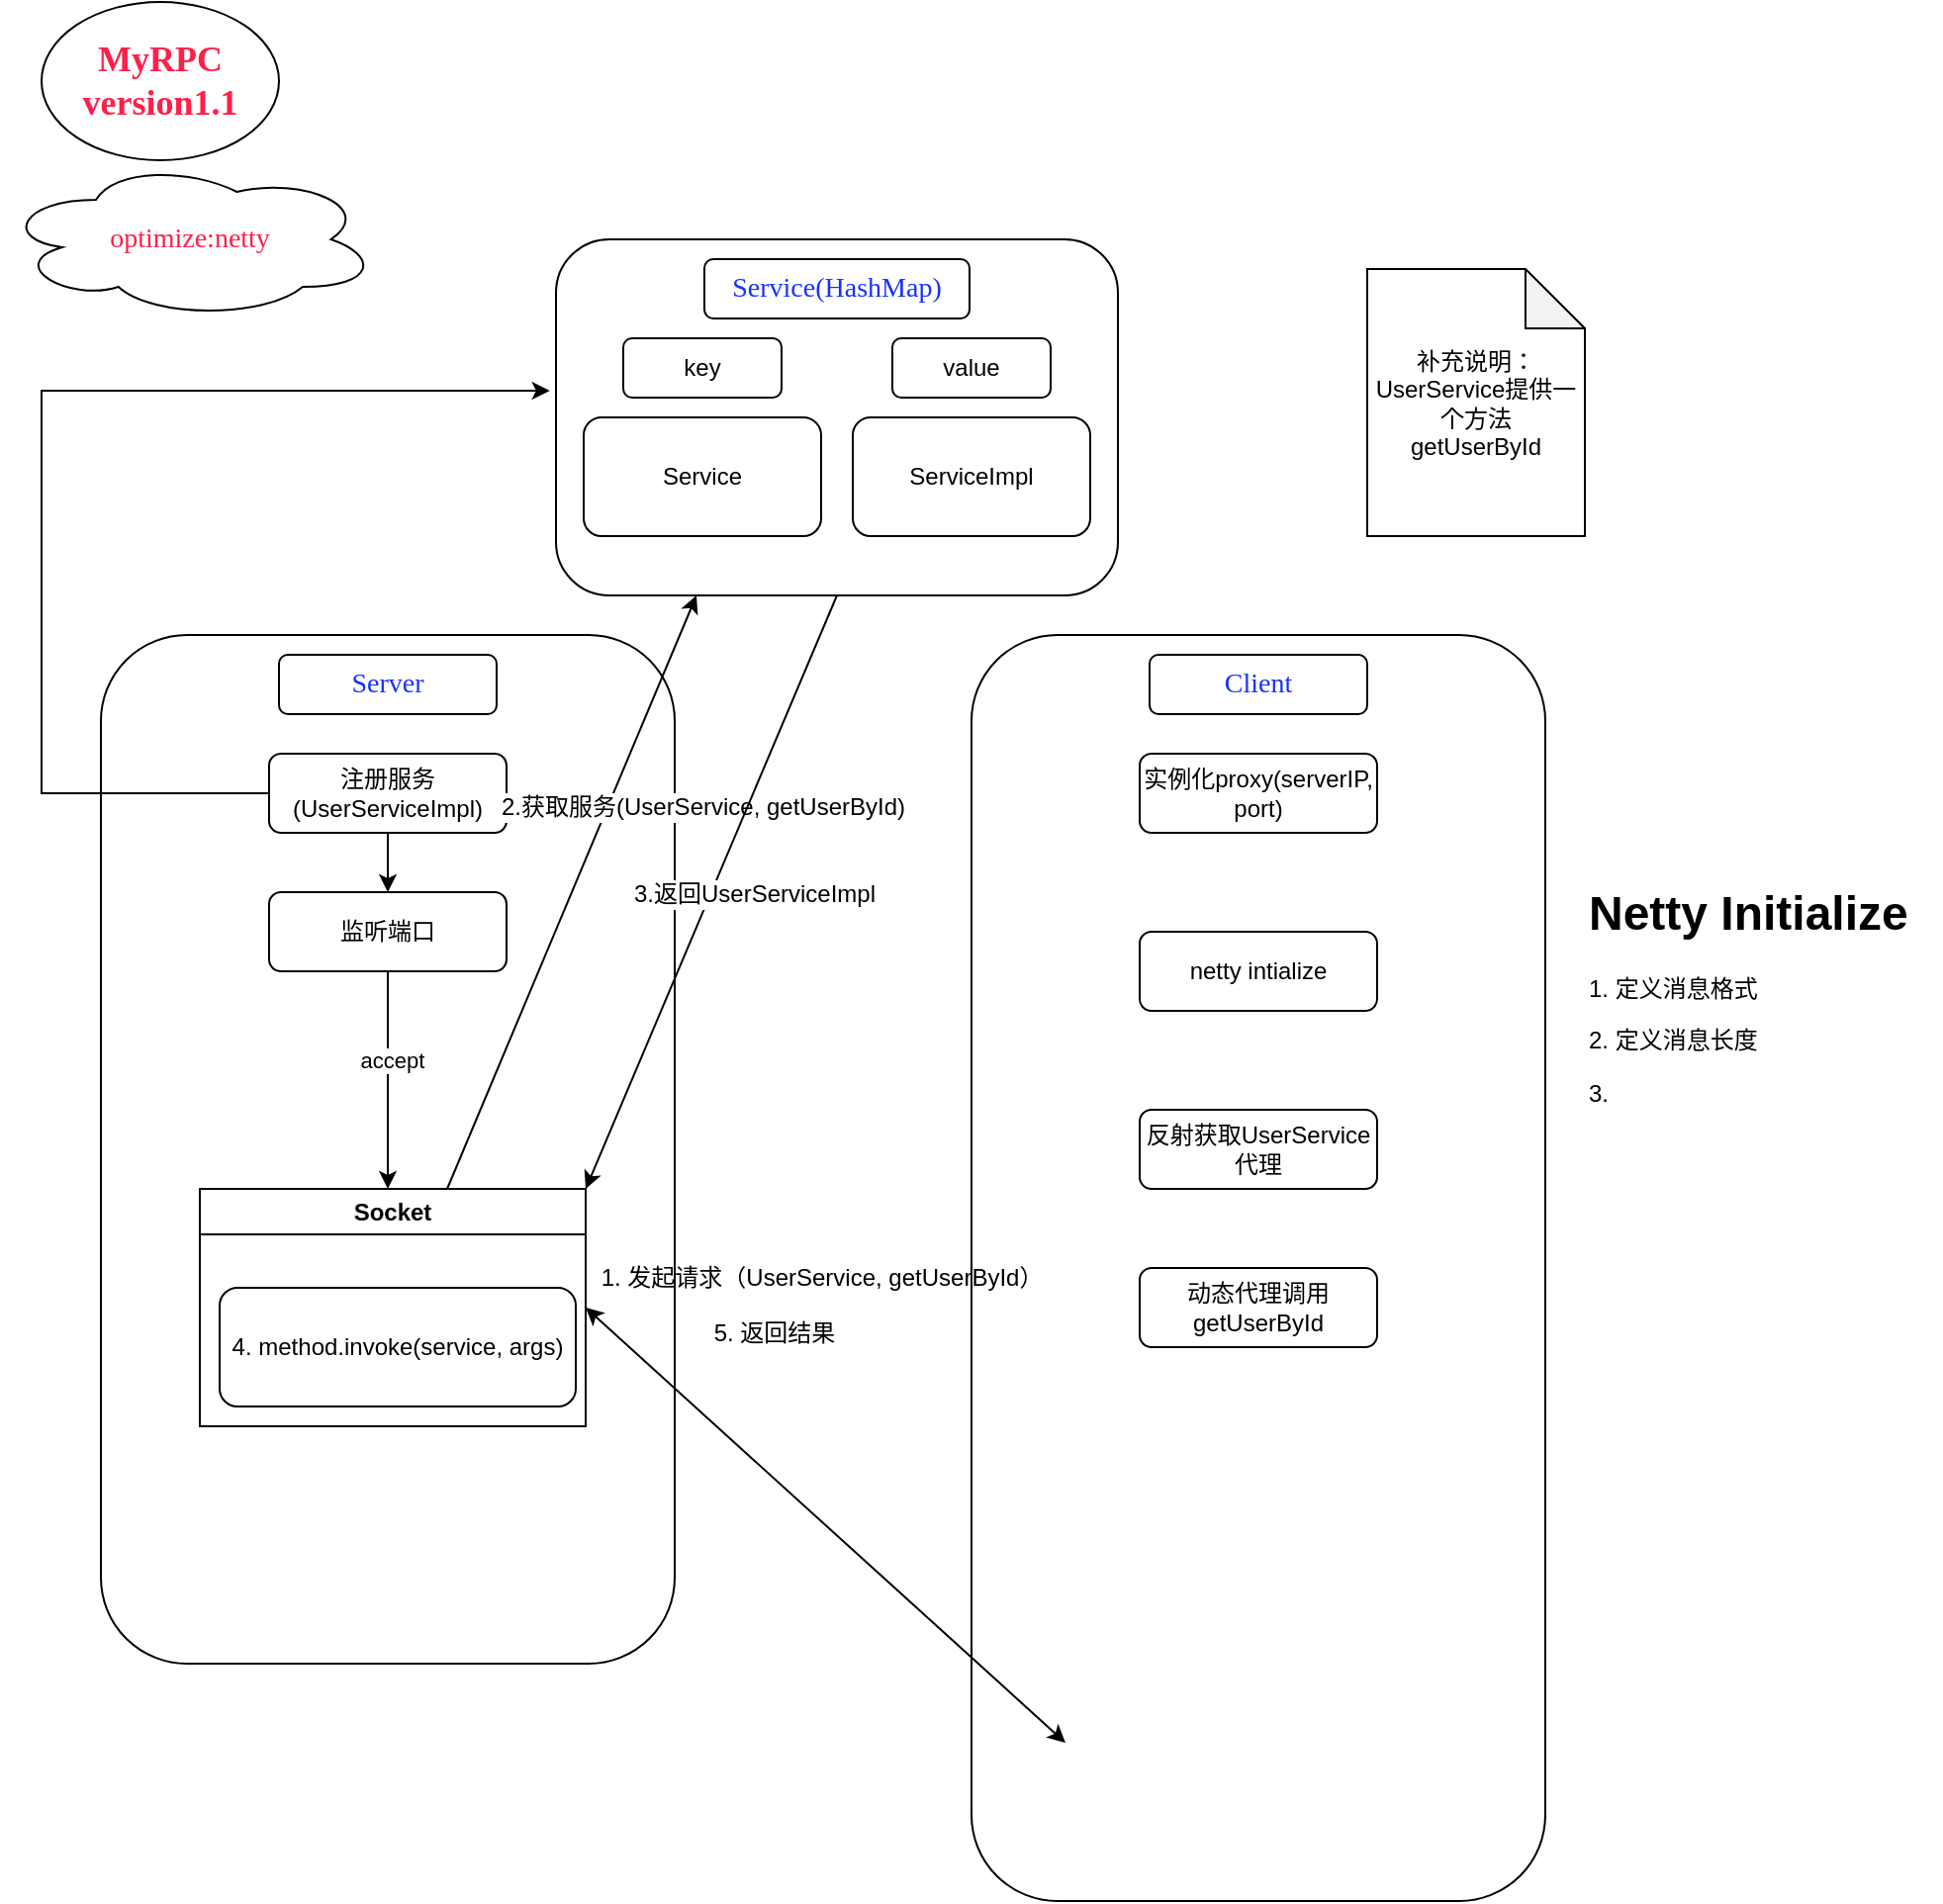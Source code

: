 <mxfile version="26.0.6">
  <diagram name="第 1 页" id="ktQa5jGP8iR777jaCJb1">
    <mxGraphModel dx="1050" dy="1726" grid="1" gridSize="10" guides="1" tooltips="1" connect="1" arrows="1" fold="1" page="1" pageScale="1" pageWidth="827" pageHeight="1169" math="0" shadow="0">
      <root>
        <mxCell id="0" />
        <mxCell id="1" parent="0" />
        <mxCell id="SFvJYZZP8eGJ6HeCGlno-1" value="&lt;div&gt;&lt;br&gt;&lt;/div&gt;" style="rounded=1;whiteSpace=wrap;html=1;" vertex="1" parent="1">
          <mxGeometry x="280" y="40" width="284" height="180" as="geometry" />
        </mxCell>
        <mxCell id="SFvJYZZP8eGJ6HeCGlno-2" value="&lt;font color=&quot;#1930ff&quot; style=&quot;font-size: 14px;&quot; face=&quot;Comic Sans MS&quot;&gt;Service(HashMap)&lt;/font&gt;" style="rounded=1;whiteSpace=wrap;html=1;" vertex="1" parent="1">
          <mxGeometry x="355" y="50" width="134" height="30" as="geometry" />
        </mxCell>
        <mxCell id="SFvJYZZP8eGJ6HeCGlno-3" value="Service" style="rounded=1;whiteSpace=wrap;html=1;" vertex="1" parent="1">
          <mxGeometry x="294" y="130" width="120" height="60" as="geometry" />
        </mxCell>
        <mxCell id="SFvJYZZP8eGJ6HeCGlno-4" value="ServiceImpl" style="rounded=1;whiteSpace=wrap;html=1;" vertex="1" parent="1">
          <mxGeometry x="430" y="130" width="120" height="60" as="geometry" />
        </mxCell>
        <mxCell id="SFvJYZZP8eGJ6HeCGlno-5" value="key" style="rounded=1;whiteSpace=wrap;html=1;" vertex="1" parent="1">
          <mxGeometry x="314" y="90" width="80" height="30" as="geometry" />
        </mxCell>
        <mxCell id="SFvJYZZP8eGJ6HeCGlno-6" value="value" style="rounded=1;whiteSpace=wrap;html=1;" vertex="1" parent="1">
          <mxGeometry x="450" y="90" width="80" height="30" as="geometry" />
        </mxCell>
        <mxCell id="SFvJYZZP8eGJ6HeCGlno-7" value="" style="rounded=1;whiteSpace=wrap;html=1;" vertex="1" parent="1">
          <mxGeometry x="50" y="240" width="290" height="520" as="geometry" />
        </mxCell>
        <mxCell id="SFvJYZZP8eGJ6HeCGlno-8" value="" style="rounded=1;whiteSpace=wrap;html=1;" vertex="1" parent="1">
          <mxGeometry x="490" y="240" width="290" height="640" as="geometry" />
        </mxCell>
        <mxCell id="SFvJYZZP8eGJ6HeCGlno-9" value="&lt;font face=&quot;Comic Sans MS&quot; color=&quot;#1930ff&quot; style=&quot;font-size: 14px;&quot;&gt;Server&lt;/font&gt;" style="rounded=1;whiteSpace=wrap;html=1;" vertex="1" parent="1">
          <mxGeometry x="140" y="250" width="110" height="30" as="geometry" />
        </mxCell>
        <mxCell id="SFvJYZZP8eGJ6HeCGlno-10" value="&lt;font style=&quot;font-size: 14px;&quot; color=&quot;#1930ff&quot; face=&quot;Comic Sans MS&quot;&gt;Client&lt;/font&gt;" style="rounded=1;whiteSpace=wrap;html=1;" vertex="1" parent="1">
          <mxGeometry x="580" y="250" width="110" height="30" as="geometry" />
        </mxCell>
        <mxCell id="SFvJYZZP8eGJ6HeCGlno-11" value="&lt;h2&gt;&lt;font color=&quot;#ff1f4b&quot; style=&quot;font-size: 18px;&quot; face=&quot;Comic Sans MS&quot;&gt;MyRPC&lt;br&gt;version1.1&lt;/font&gt;&lt;/h2&gt;" style="ellipse;whiteSpace=wrap;html=1;" vertex="1" parent="1">
          <mxGeometry x="20" y="-80" width="120" height="80" as="geometry" />
        </mxCell>
        <mxCell id="SFvJYZZP8eGJ6HeCGlno-12" value="" style="edgeStyle=orthogonalEdgeStyle;rounded=0;orthogonalLoop=1;jettySize=auto;html=1;entryX=-0.011;entryY=0.425;entryDx=0;entryDy=0;entryPerimeter=0;" edge="1" parent="1" source="SFvJYZZP8eGJ6HeCGlno-14" target="SFvJYZZP8eGJ6HeCGlno-1">
          <mxGeometry relative="1" as="geometry">
            <mxPoint x="60" y="130" as="targetPoint" />
            <Array as="points">
              <mxPoint x="20" y="320" />
              <mxPoint x="20" y="116" />
            </Array>
          </mxGeometry>
        </mxCell>
        <mxCell id="SFvJYZZP8eGJ6HeCGlno-13" value="" style="edgeStyle=orthogonalEdgeStyle;rounded=0;orthogonalLoop=1;jettySize=auto;html=1;" edge="1" parent="1" source="SFvJYZZP8eGJ6HeCGlno-14" target="SFvJYZZP8eGJ6HeCGlno-24">
          <mxGeometry relative="1" as="geometry" />
        </mxCell>
        <mxCell id="SFvJYZZP8eGJ6HeCGlno-14" value="注册服务(UserServiceImpl)" style="rounded=1;whiteSpace=wrap;html=1;" vertex="1" parent="1">
          <mxGeometry x="135" y="300" width="120" height="40" as="geometry" />
        </mxCell>
        <mxCell id="SFvJYZZP8eGJ6HeCGlno-16" value="实例化proxy(serverIP, port)" style="rounded=1;whiteSpace=wrap;html=1;" vertex="1" parent="1">
          <mxGeometry x="575" y="300" width="120" height="40" as="geometry" />
        </mxCell>
        <mxCell id="SFvJYZZP8eGJ6HeCGlno-18" value="反射获取UserService代理" style="rounded=1;whiteSpace=wrap;html=1;" vertex="1" parent="1">
          <mxGeometry x="575" y="480" width="120" height="40" as="geometry" />
        </mxCell>
        <mxCell id="SFvJYZZP8eGJ6HeCGlno-19" value="补充说明：&lt;div&gt;UserService提供一个方法&lt;/div&gt;&lt;div&gt;getUserById&lt;/div&gt;" style="shape=note;whiteSpace=wrap;html=1;backgroundOutline=1;darkOpacity=0.05;" vertex="1" parent="1">
          <mxGeometry x="690" y="55" width="110" height="135" as="geometry" />
        </mxCell>
        <mxCell id="SFvJYZZP8eGJ6HeCGlno-21" value="动态代理调用getUserById" style="rounded=1;whiteSpace=wrap;html=1;" vertex="1" parent="1">
          <mxGeometry x="575" y="560" width="120" height="40" as="geometry" />
        </mxCell>
        <mxCell id="SFvJYZZP8eGJ6HeCGlno-22" value="" style="edgeStyle=orthogonalEdgeStyle;rounded=0;orthogonalLoop=1;jettySize=auto;html=1;" edge="1" parent="1" source="SFvJYZZP8eGJ6HeCGlno-24">
          <mxGeometry relative="1" as="geometry">
            <mxPoint x="195" y="520" as="targetPoint" />
          </mxGeometry>
        </mxCell>
        <mxCell id="SFvJYZZP8eGJ6HeCGlno-23" value="accept" style="edgeLabel;html=1;align=center;verticalAlign=middle;resizable=0;points=[];" vertex="1" connectable="0" parent="SFvJYZZP8eGJ6HeCGlno-22">
          <mxGeometry x="-0.197" y="2" relative="1" as="geometry">
            <mxPoint as="offset" />
          </mxGeometry>
        </mxCell>
        <mxCell id="SFvJYZZP8eGJ6HeCGlno-24" value="监听端口" style="rounded=1;whiteSpace=wrap;html=1;" vertex="1" parent="1">
          <mxGeometry x="135" y="370" width="120" height="40" as="geometry" />
        </mxCell>
        <mxCell id="SFvJYZZP8eGJ6HeCGlno-25" value="1. 发起请求（UserService, getUserById）" style="text;html=1;align=center;verticalAlign=middle;resizable=0;points=[];autosize=1;strokeColor=none;fillColor=none;" vertex="1" parent="1">
          <mxGeometry x="289" y="550" width="250" height="30" as="geometry" />
        </mxCell>
        <mxCell id="SFvJYZZP8eGJ6HeCGlno-26" value="" style="endArrow=classic;html=1;rounded=0;exitX=0.75;exitY=0;exitDx=0;exitDy=0;entryX=0.25;entryY=1;entryDx=0;entryDy=0;" edge="1" parent="1" target="SFvJYZZP8eGJ6HeCGlno-1">
          <mxGeometry width="50" height="50" relative="1" as="geometry">
            <mxPoint x="225" y="520" as="sourcePoint" />
            <mxPoint x="480" y="390" as="targetPoint" />
          </mxGeometry>
        </mxCell>
        <mxCell id="SFvJYZZP8eGJ6HeCGlno-27" value="&lt;font style=&quot;font-size: 12px;&quot;&gt;2.获取服务(UserService, getUserById)&lt;/font&gt;" style="edgeLabel;html=1;align=center;verticalAlign=middle;resizable=0;points=[];" vertex="1" connectable="0" parent="SFvJYZZP8eGJ6HeCGlno-26">
          <mxGeometry x="0.068" y="-2" relative="1" as="geometry">
            <mxPoint x="60" y="-34" as="offset" />
          </mxGeometry>
        </mxCell>
        <mxCell id="SFvJYZZP8eGJ6HeCGlno-28" value="Socket" style="swimlane;whiteSpace=wrap;html=1;" vertex="1" parent="1">
          <mxGeometry x="100" y="520" width="195" height="120" as="geometry" />
        </mxCell>
        <mxCell id="SFvJYZZP8eGJ6HeCGlno-29" value="" style="endArrow=classic;html=1;rounded=0;exitX=0.5;exitY=1;exitDx=0;exitDy=0;entryX=1;entryY=0;entryDx=0;entryDy=0;" edge="1" parent="1" source="SFvJYZZP8eGJ6HeCGlno-1" target="SFvJYZZP8eGJ6HeCGlno-28">
          <mxGeometry width="50" height="50" relative="1" as="geometry">
            <mxPoint x="470" y="450" as="sourcePoint" />
            <mxPoint x="520" y="400" as="targetPoint" />
          </mxGeometry>
        </mxCell>
        <mxCell id="SFvJYZZP8eGJ6HeCGlno-30" value="&lt;font style=&quot;font-size: 12px;&quot;&gt;3.返回UserServiceImpl&lt;/font&gt;" style="edgeLabel;html=1;align=center;verticalAlign=middle;resizable=0;points=[];" vertex="1" connectable="0" parent="SFvJYZZP8eGJ6HeCGlno-29">
          <mxGeometry x="-0.011" y="3" relative="1" as="geometry">
            <mxPoint x="18" y="1" as="offset" />
          </mxGeometry>
        </mxCell>
        <mxCell id="SFvJYZZP8eGJ6HeCGlno-32" value="" style="endArrow=classic;startArrow=classic;html=1;rounded=0;exitX=1;exitY=0.5;exitDx=0;exitDy=0;entryX=0;entryY=0.5;entryDx=0;entryDy=0;" edge="1" parent="1" source="SFvJYZZP8eGJ6HeCGlno-28">
          <mxGeometry width="50" height="50" relative="1" as="geometry">
            <mxPoint x="470" y="430" as="sourcePoint" />
            <mxPoint x="537.5" y="800" as="targetPoint" />
          </mxGeometry>
        </mxCell>
        <mxCell id="SFvJYZZP8eGJ6HeCGlno-33" value="4. method.invoke(service, args)" style="rounded=1;whiteSpace=wrap;html=1;" vertex="1" parent="1">
          <mxGeometry x="110" y="570" width="180" height="60" as="geometry" />
        </mxCell>
        <mxCell id="SFvJYZZP8eGJ6HeCGlno-34" value="5. 返回结果" style="text;html=1;align=center;verticalAlign=middle;resizable=0;points=[];autosize=1;strokeColor=none;fillColor=none;" vertex="1" parent="1">
          <mxGeometry x="350" y="578" width="80" height="30" as="geometry" />
        </mxCell>
        <mxCell id="SFvJYZZP8eGJ6HeCGlno-36" value="&lt;font style=&quot;font-size: 14px; color: rgb(255, 31, 75);&quot; face=&quot;Comic Sans MS&quot;&gt;optimize:netty&lt;/font&gt;" style="ellipse;shape=cloud;whiteSpace=wrap;html=1;" vertex="1" parent="1">
          <mxGeometry width="190" height="80" as="geometry" />
        </mxCell>
        <mxCell id="SFvJYZZP8eGJ6HeCGlno-42" value="netty intialize" style="rounded=1;whiteSpace=wrap;html=1;" vertex="1" parent="1">
          <mxGeometry x="575" y="390" width="120" height="40" as="geometry" />
        </mxCell>
        <mxCell id="SFvJYZZP8eGJ6HeCGlno-44" value="&lt;h1 style=&quot;margin-top: 0px;&quot;&gt;Netty Initialize&lt;/h1&gt;&lt;p&gt;1. 定义消息格式&lt;/p&gt;&lt;p&gt;2. 定义消息长度&lt;/p&gt;&lt;p&gt;3.&amp;nbsp;&lt;/p&gt;" style="text;html=1;whiteSpace=wrap;overflow=hidden;rounded=0;" vertex="1" parent="1">
          <mxGeometry x="800" y="360" width="180" height="120" as="geometry" />
        </mxCell>
      </root>
    </mxGraphModel>
  </diagram>
</mxfile>
